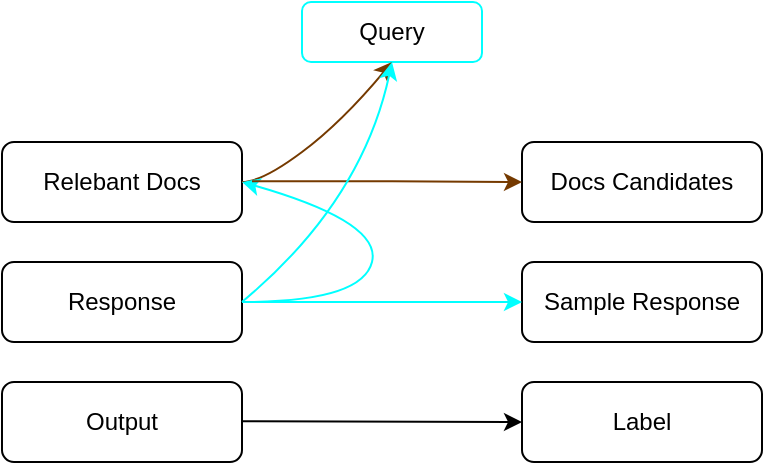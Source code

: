 <mxfile version="25.0.1">
  <diagram name="Page-1" id="74e2e168-ea6b-b213-b513-2b3c1d86103e">
    <mxGraphModel dx="837" dy="532" grid="1" gridSize="10" guides="1" tooltips="1" connect="1" arrows="1" fold="1" page="1" pageScale="1" pageWidth="1100" pageHeight="850" background="none" math="0" shadow="0">
      <root>
        <mxCell id="0" />
        <mxCell id="1" parent="0" />
        <mxCell id="5-zntsRpnWObxNZoc25G-1" value="Relebant Docs" style="rounded=1;whiteSpace=wrap;html=1;" vertex="1" parent="1">
          <mxGeometry x="190" y="100" width="120" height="40" as="geometry" />
        </mxCell>
        <mxCell id="5-zntsRpnWObxNZoc25G-4" value="Response" style="rounded=1;whiteSpace=wrap;html=1;" vertex="1" parent="1">
          <mxGeometry x="190" y="160" width="120" height="40" as="geometry" />
        </mxCell>
        <mxCell id="5-zntsRpnWObxNZoc25G-5" value="Output" style="rounded=1;whiteSpace=wrap;html=1;" vertex="1" parent="1">
          <mxGeometry x="190" y="220" width="120" height="40" as="geometry" />
        </mxCell>
        <mxCell id="5-zntsRpnWObxNZoc25G-6" value="Label" style="rounded=1;whiteSpace=wrap;html=1;" vertex="1" parent="1">
          <mxGeometry x="450" y="220" width="120" height="40" as="geometry" />
        </mxCell>
        <mxCell id="5-zntsRpnWObxNZoc25G-8" value="Docs Candidates" style="rounded=1;whiteSpace=wrap;html=1;" vertex="1" parent="1">
          <mxGeometry x="450" y="100" width="120" height="40" as="geometry" />
        </mxCell>
        <mxCell id="5-zntsRpnWObxNZoc25G-9" value="Sample Response" style="rounded=1;whiteSpace=wrap;html=1;" vertex="1" parent="1">
          <mxGeometry x="450" y="160" width="120" height="40" as="geometry" />
        </mxCell>
        <mxCell id="5-zntsRpnWObxNZoc25G-11" value="Query" style="rounded=1;whiteSpace=wrap;html=1;strokeColor=#00FFFF;" vertex="1" parent="1">
          <mxGeometry x="340" y="30" width="90" height="30" as="geometry" />
        </mxCell>
        <mxCell id="5-zntsRpnWObxNZoc25G-12" value="" style="curved=1;endArrow=classic;html=1;rounded=0;exitX=1;exitY=0.5;exitDx=0;exitDy=0;entryX=0.5;entryY=1;entryDx=0;entryDy=0;strokeColor=#753A00;" edge="1" parent="1" source="5-zntsRpnWObxNZoc25G-1" target="5-zntsRpnWObxNZoc25G-11">
          <mxGeometry width="50" height="50" relative="1" as="geometry">
            <mxPoint x="390" y="140" as="sourcePoint" />
            <mxPoint x="440" y="90" as="targetPoint" />
            <Array as="points">
              <mxPoint x="320" y="120" />
              <mxPoint x="360" y="90" />
            </Array>
          </mxGeometry>
        </mxCell>
        <mxCell id="5-zntsRpnWObxNZoc25G-13" value="" style="curved=1;endArrow=classic;html=1;rounded=0;exitX=1;exitY=0.5;exitDx=0;exitDy=0;entryX=1;entryY=0.5;entryDx=0;entryDy=0;strokeColor=#00FFFF;" edge="1" parent="1" source="5-zntsRpnWObxNZoc25G-4" target="5-zntsRpnWObxNZoc25G-1">
          <mxGeometry width="50" height="50" relative="1" as="geometry">
            <mxPoint x="340" y="190" as="sourcePoint" />
            <mxPoint x="415" y="130" as="targetPoint" />
            <Array as="points">
              <mxPoint x="370" y="180" />
              <mxPoint x="380" y="140" />
            </Array>
          </mxGeometry>
        </mxCell>
        <mxCell id="5-zntsRpnWObxNZoc25G-14" value="" style="curved=1;endArrow=classic;html=1;rounded=0;exitX=1;exitY=0.5;exitDx=0;exitDy=0;entryX=0;entryY=0.5;entryDx=0;entryDy=0;" edge="1" parent="1" target="5-zntsRpnWObxNZoc25G-6">
          <mxGeometry width="50" height="50" relative="1" as="geometry">
            <mxPoint x="310" y="239.66" as="sourcePoint" />
            <mxPoint x="430" y="239.66" as="targetPoint" />
            <Array as="points">
              <mxPoint x="320" y="239.66" />
            </Array>
          </mxGeometry>
        </mxCell>
        <mxCell id="5-zntsRpnWObxNZoc25G-15" value="" style="endArrow=classic;html=1;rounded=0;entryX=0;entryY=0.5;entryDx=0;entryDy=0;strokeColor=#00FFFF;" edge="1" parent="1" target="5-zntsRpnWObxNZoc25G-9">
          <mxGeometry width="50" height="50" relative="1" as="geometry">
            <mxPoint x="310" y="180" as="sourcePoint" />
            <mxPoint x="400" y="270" as="targetPoint" />
          </mxGeometry>
        </mxCell>
        <mxCell id="5-zntsRpnWObxNZoc25G-18" value="" style="endArrow=classic;html=1;rounded=0;strokeColor=#753A00;entryX=0;entryY=0.5;entryDx=0;entryDy=0;" edge="1" parent="1" target="5-zntsRpnWObxNZoc25G-8">
          <mxGeometry width="50" height="50" relative="1" as="geometry">
            <mxPoint x="315" y="119.66" as="sourcePoint" />
            <mxPoint x="430" y="120" as="targetPoint" />
            <Array as="points">
              <mxPoint x="385" y="119.66" />
            </Array>
          </mxGeometry>
        </mxCell>
        <mxCell id="5-zntsRpnWObxNZoc25G-20" value="" style="curved=1;endArrow=classic;html=1;rounded=0;entryX=0.5;entryY=1;entryDx=0;entryDy=0;strokeColor=#00FFFF;" edge="1" parent="1" target="5-zntsRpnWObxNZoc25G-11">
          <mxGeometry width="50" height="50" relative="1" as="geometry">
            <mxPoint x="310" y="180" as="sourcePoint" />
            <mxPoint x="380" y="60" as="targetPoint" />
            <Array as="points">
              <mxPoint x="370" y="130" />
            </Array>
          </mxGeometry>
        </mxCell>
      </root>
    </mxGraphModel>
  </diagram>
</mxfile>
